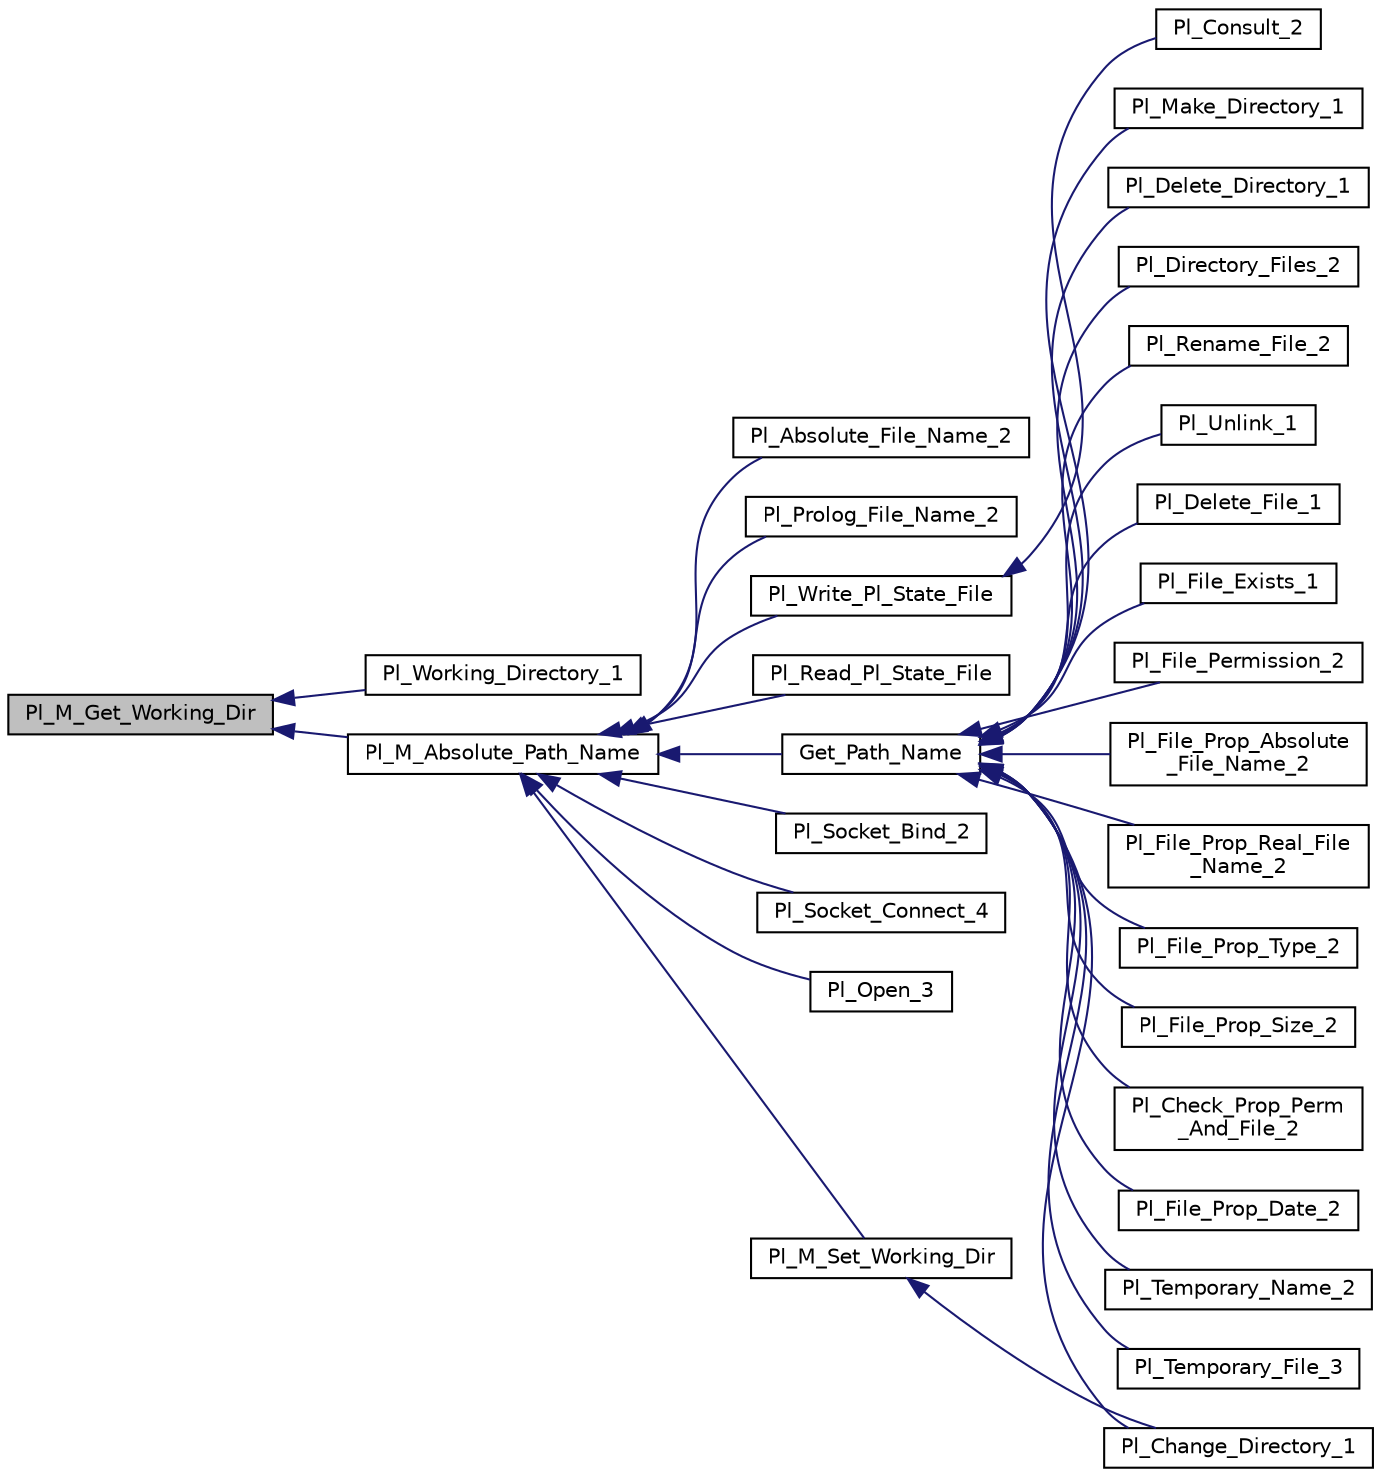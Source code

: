 digraph "Pl_M_Get_Working_Dir"
{
  edge [fontname="Helvetica",fontsize="10",labelfontname="Helvetica",labelfontsize="10"];
  node [fontname="Helvetica",fontsize="10",shape=record];
  rankdir="LR";
  Node1 [label="Pl_M_Get_Working_Dir",height=0.2,width=0.4,color="black", fillcolor="grey75", style="filled", fontcolor="black"];
  Node1 -> Node2 [dir="back",color="midnightblue",fontsize="10",style="solid",fontname="Helvetica"];
  Node2 [label="Pl_Working_Directory_1",height=0.2,width=0.4,color="black", fillcolor="white", style="filled",URL="$os__interf__c_8c.html#a28a2462c2dd9ee7e564736568dbdc7ac"];
  Node1 -> Node3 [dir="back",color="midnightblue",fontsize="10",style="solid",fontname="Helvetica"];
  Node3 [label="Pl_M_Absolute_Path_Name",height=0.2,width=0.4,color="black", fillcolor="white", style="filled",URL="$machine_8h.html#a8ede9982d8c62c60018e202c99234350"];
  Node3 -> Node4 [dir="back",color="midnightblue",fontsize="10",style="solid",fontname="Helvetica"];
  Node4 [label="Pl_Absolute_File_Name_2",height=0.2,width=0.4,color="black", fillcolor="white", style="filled",URL="$file__c_8c.html#aa3ed85b99cdef305f8a17e2e4147e5a9"];
  Node3 -> Node5 [dir="back",color="midnightblue",fontsize="10",style="solid",fontname="Helvetica"];
  Node5 [label="Pl_Prolog_File_Name_2",height=0.2,width=0.4,color="black", fillcolor="white", style="filled",URL="$file__c_8c.html#a75587386067a0455fe0fc145edd38378"];
  Node3 -> Node6 [dir="back",color="midnightblue",fontsize="10",style="solid",fontname="Helvetica"];
  Node6 [label="Pl_Write_Pl_State_File",height=0.2,width=0.4,color="black", fillcolor="white", style="filled",URL="$flag__supp_8h.html#aae6ead01f35ccaa6a4c453aeadc1f5ef"];
  Node6 -> Node7 [dir="back",color="midnightblue",fontsize="10",style="solid",fontname="Helvetica"];
  Node7 [label="Pl_Consult_2",height=0.2,width=0.4,color="black", fillcolor="white", style="filled",URL="$consult__c_8c.html#a1aeea9f76cdfe478ce18d2262b45f36a"];
  Node3 -> Node8 [dir="back",color="midnightblue",fontsize="10",style="solid",fontname="Helvetica"];
  Node8 [label="Pl_Read_Pl_State_File",height=0.2,width=0.4,color="black", fillcolor="white", style="filled",URL="$flag__supp_8h.html#a6fb80438bca5ea3a8626da474b5111bc"];
  Node3 -> Node9 [dir="back",color="midnightblue",fontsize="10",style="solid",fontname="Helvetica"];
  Node9 [label="Get_Path_Name",height=0.2,width=0.4,color="black", fillcolor="white", style="filled",URL="$os__interf__c_8c.html#a866475ca008cc3bed10ca47bd66108e9"];
  Node9 -> Node10 [dir="back",color="midnightblue",fontsize="10",style="solid",fontname="Helvetica"];
  Node10 [label="Pl_Make_Directory_1",height=0.2,width=0.4,color="black", fillcolor="white", style="filled",URL="$os__interf__c_8c.html#aaf6d47e4784350cd3fbd6ad5c0f7c330"];
  Node9 -> Node11 [dir="back",color="midnightblue",fontsize="10",style="solid",fontname="Helvetica"];
  Node11 [label="Pl_Delete_Directory_1",height=0.2,width=0.4,color="black", fillcolor="white", style="filled",URL="$os__interf__c_8c.html#a7ba2a06854867d80c26eed77a38138a2"];
  Node9 -> Node12 [dir="back",color="midnightblue",fontsize="10",style="solid",fontname="Helvetica"];
  Node12 [label="Pl_Change_Directory_1",height=0.2,width=0.4,color="black", fillcolor="white", style="filled",URL="$os__interf__c_8c.html#a06a50249de07e3c759d6e9de41bebbc0"];
  Node9 -> Node13 [dir="back",color="midnightblue",fontsize="10",style="solid",fontname="Helvetica"];
  Node13 [label="Pl_Directory_Files_2",height=0.2,width=0.4,color="black", fillcolor="white", style="filled",URL="$os__interf__c_8c.html#a054283b433b8460a7c04e81b4c43df2f"];
  Node9 -> Node14 [dir="back",color="midnightblue",fontsize="10",style="solid",fontname="Helvetica"];
  Node14 [label="Pl_Rename_File_2",height=0.2,width=0.4,color="black", fillcolor="white", style="filled",URL="$os__interf__c_8c.html#a343d019bcad1c98814f54a602401f8cc"];
  Node9 -> Node15 [dir="back",color="midnightblue",fontsize="10",style="solid",fontname="Helvetica"];
  Node15 [label="Pl_Unlink_1",height=0.2,width=0.4,color="black", fillcolor="white", style="filled",URL="$os__interf__c_8c.html#a6d637a83285b64e65c2a4ec407f78b1b"];
  Node9 -> Node16 [dir="back",color="midnightblue",fontsize="10",style="solid",fontname="Helvetica"];
  Node16 [label="Pl_Delete_File_1",height=0.2,width=0.4,color="black", fillcolor="white", style="filled",URL="$os__interf__c_8c.html#a800b05076b79a17c519c04498f5caae2"];
  Node9 -> Node17 [dir="back",color="midnightblue",fontsize="10",style="solid",fontname="Helvetica"];
  Node17 [label="Pl_File_Exists_1",height=0.2,width=0.4,color="black", fillcolor="white", style="filled",URL="$os__interf__c_8c.html#ab47dd2d86b355f8e751456f8d93c3690"];
  Node9 -> Node18 [dir="back",color="midnightblue",fontsize="10",style="solid",fontname="Helvetica"];
  Node18 [label="Pl_File_Permission_2",height=0.2,width=0.4,color="black", fillcolor="white", style="filled",URL="$os__interf__c_8c.html#a6a784a124fa0f8fb2d7641687b9fc917"];
  Node9 -> Node19 [dir="back",color="midnightblue",fontsize="10",style="solid",fontname="Helvetica"];
  Node19 [label="Pl_File_Prop_Absolute\l_File_Name_2",height=0.2,width=0.4,color="black", fillcolor="white", style="filled",URL="$os__interf__c_8c.html#a161856fad4953ff6c5d7294bef76330d"];
  Node9 -> Node20 [dir="back",color="midnightblue",fontsize="10",style="solid",fontname="Helvetica"];
  Node20 [label="Pl_File_Prop_Real_File\l_Name_2",height=0.2,width=0.4,color="black", fillcolor="white", style="filled",URL="$os__interf__c_8c.html#adec2035b5d00cf90ff4b056f96c6d1ec"];
  Node9 -> Node21 [dir="back",color="midnightblue",fontsize="10",style="solid",fontname="Helvetica"];
  Node21 [label="Pl_File_Prop_Type_2",height=0.2,width=0.4,color="black", fillcolor="white", style="filled",URL="$os__interf__c_8c.html#a9ded9a348055d1611f52bc399baadae8"];
  Node9 -> Node22 [dir="back",color="midnightblue",fontsize="10",style="solid",fontname="Helvetica"];
  Node22 [label="Pl_File_Prop_Size_2",height=0.2,width=0.4,color="black", fillcolor="white", style="filled",URL="$os__interf__c_8c.html#aa31a811eb726695d706fdf10b89b93bf"];
  Node9 -> Node23 [dir="back",color="midnightblue",fontsize="10",style="solid",fontname="Helvetica"];
  Node23 [label="Pl_Check_Prop_Perm\l_And_File_2",height=0.2,width=0.4,color="black", fillcolor="white", style="filled",URL="$os__interf__c_8c.html#ac702f92fb119755203332f552aa14c70"];
  Node9 -> Node24 [dir="back",color="midnightblue",fontsize="10",style="solid",fontname="Helvetica"];
  Node24 [label="Pl_File_Prop_Date_2",height=0.2,width=0.4,color="black", fillcolor="white", style="filled",URL="$os__interf__c_8c.html#ab64fb182b04e85fee2277a3c9185bafd"];
  Node9 -> Node25 [dir="back",color="midnightblue",fontsize="10",style="solid",fontname="Helvetica"];
  Node25 [label="Pl_Temporary_Name_2",height=0.2,width=0.4,color="black", fillcolor="white", style="filled",URL="$os__interf__c_8c.html#a3fe3713f04595325e22f78781a2f4448"];
  Node9 -> Node26 [dir="back",color="midnightblue",fontsize="10",style="solid",fontname="Helvetica"];
  Node26 [label="Pl_Temporary_File_3",height=0.2,width=0.4,color="black", fillcolor="white", style="filled",URL="$os__interf__c_8c.html#a6722c00cc235f3e4a851135bfa315052"];
  Node3 -> Node27 [dir="back",color="midnightblue",fontsize="10",style="solid",fontname="Helvetica"];
  Node27 [label="Pl_Socket_Bind_2",height=0.2,width=0.4,color="black", fillcolor="white", style="filled",URL="$sockets__c_8c.html#aa1e6e178356d10d68da051d34dff64f1"];
  Node3 -> Node28 [dir="back",color="midnightblue",fontsize="10",style="solid",fontname="Helvetica"];
  Node28 [label="Pl_Socket_Connect_4",height=0.2,width=0.4,color="black", fillcolor="white", style="filled",URL="$sockets__c_8c.html#abbe3fb80935b07d8fb995acffb3c9c94"];
  Node3 -> Node29 [dir="back",color="midnightblue",fontsize="10",style="solid",fontname="Helvetica"];
  Node29 [label="Pl_Open_3",height=0.2,width=0.4,color="black", fillcolor="white", style="filled",URL="$stream__c_8c.html#a2c2540e03dfb396a35d223d58ea53a29"];
  Node3 -> Node30 [dir="back",color="midnightblue",fontsize="10",style="solid",fontname="Helvetica"];
  Node30 [label="Pl_M_Set_Working_Dir",height=0.2,width=0.4,color="black", fillcolor="white", style="filled",URL="$machine_8h.html#a8a37f15dc92c0aaa40eed471a6e6e81b"];
  Node30 -> Node12 [dir="back",color="midnightblue",fontsize="10",style="solid",fontname="Helvetica"];
}
